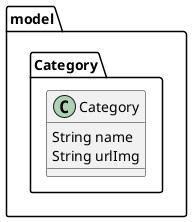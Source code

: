 @startuml

package model.Category {

    class Category {
      String name
      String urlImg
    }

}

@enduml